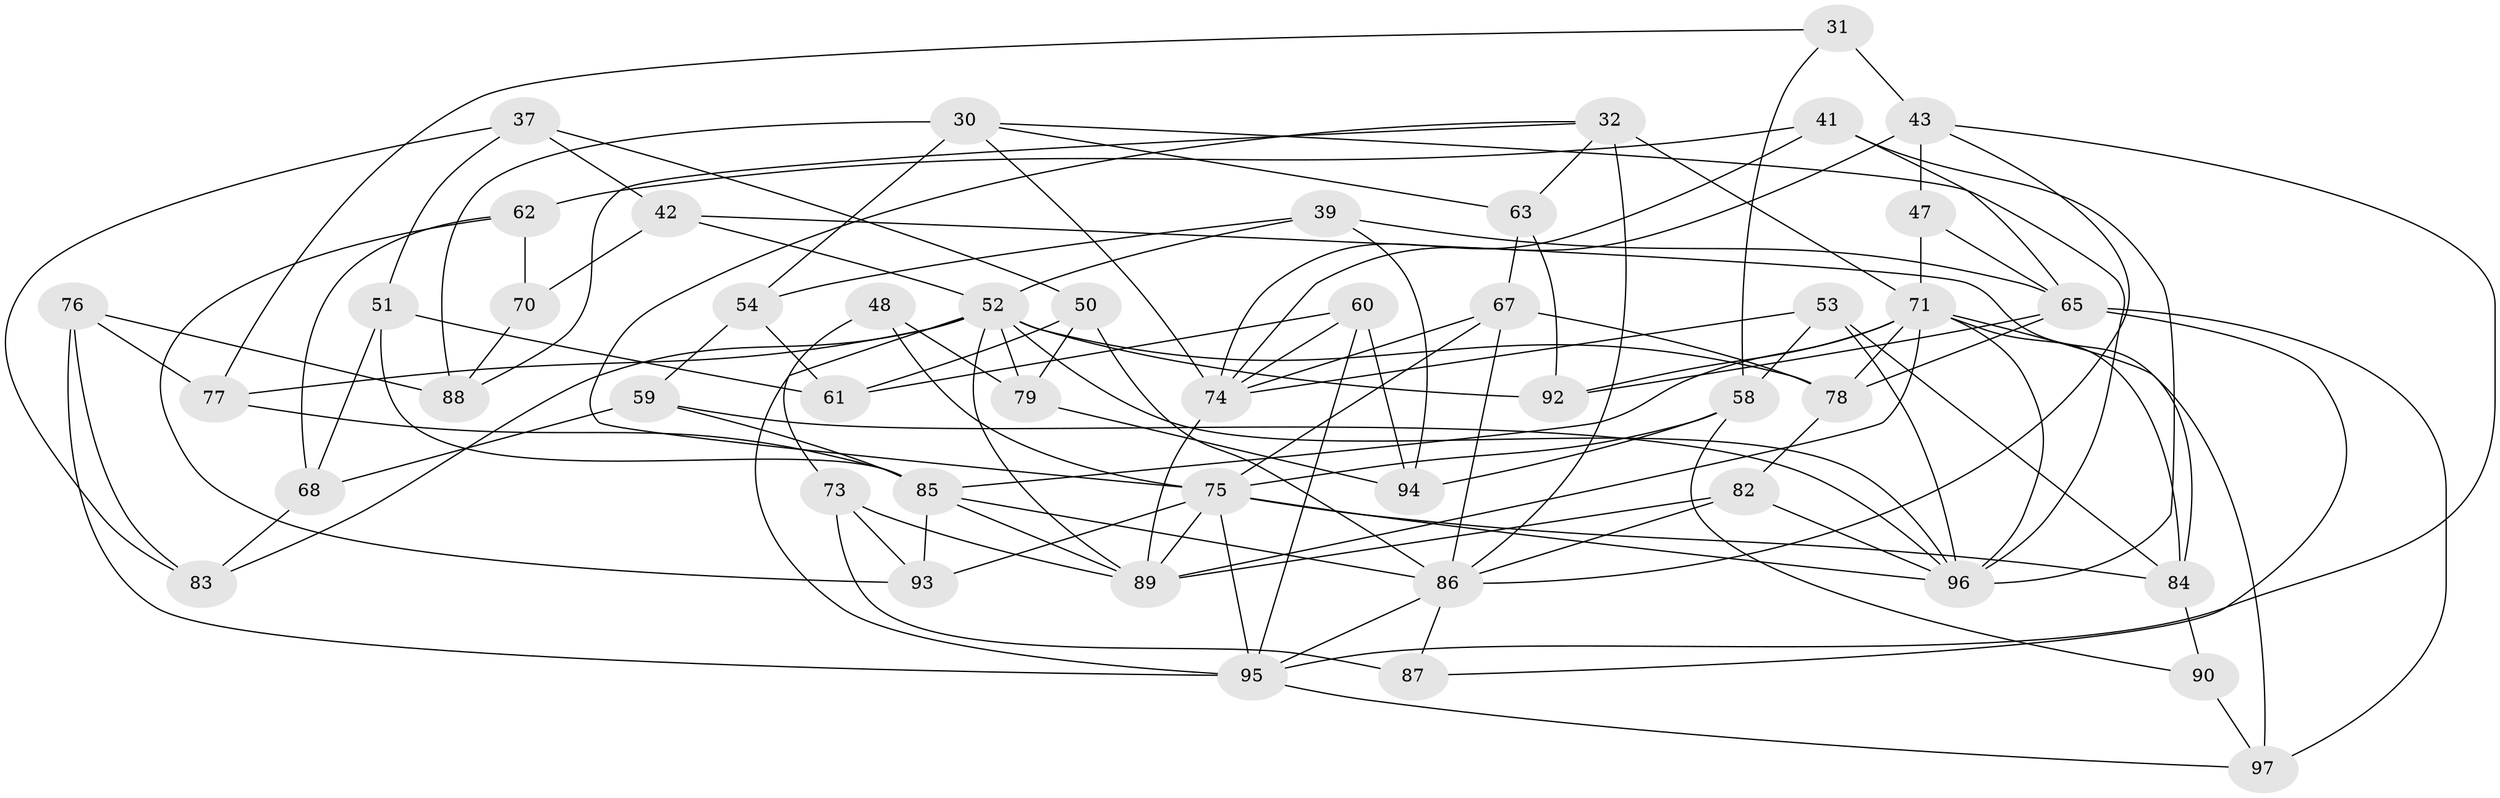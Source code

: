 // original degree distribution, {4: 1.0}
// Generated by graph-tools (version 1.1) at 2025/59/03/09/25 04:59:35]
// undirected, 48 vertices, 116 edges
graph export_dot {
graph [start="1"]
  node [color=gray90,style=filled];
  30 [super="+13"];
  31;
  32 [super="+11"];
  37;
  39;
  41;
  42;
  43 [super="+16"];
  47 [super="+17"];
  48;
  50;
  51;
  52 [super="+26+38"];
  53;
  54;
  58 [super="+46"];
  59;
  60;
  61;
  62;
  63;
  65 [super="+9+33"];
  67 [super="+3+45"];
  68;
  70;
  71 [super="+19+64+69"];
  73 [super="+5"];
  74 [super="+7+66"];
  75 [super="+28+55+29"];
  76;
  77;
  78 [super="+49"];
  79;
  82 [super="+56"];
  83;
  84 [super="+40"];
  85 [super="+36"];
  86 [super="+57"];
  87;
  88 [super="+44"];
  89 [super="+18+80+72"];
  90;
  92;
  93;
  94;
  95 [super="+91"];
  96 [super="+1+25+24"];
  97 [super="+81"];
  30 -- 54;
  30 -- 88 [weight=2];
  30 -- 74;
  30 -- 63;
  30 -- 96;
  31 -- 58;
  31 -- 43 [weight=2];
  31 -- 77;
  32 -- 63;
  32 -- 86 [weight=2];
  32 -- 88;
  32 -- 71 [weight=3];
  32 -- 75;
  37 -- 42;
  37 -- 50;
  37 -- 51;
  37 -- 83;
  39 -- 54;
  39 -- 52;
  39 -- 65;
  39 -- 94;
  41 -- 96;
  41 -- 62;
  41 -- 74;
  41 -- 65;
  42 -- 70;
  42 -- 84;
  42 -- 52;
  43 -- 86;
  43 -- 47;
  43 -- 74;
  43 -- 95;
  47 -- 71 [weight=3];
  47 -- 65 [weight=2];
  48 -- 79;
  48 -- 75;
  48 -- 73 [weight=2];
  50 -- 79;
  50 -- 61;
  50 -- 86;
  51 -- 85;
  51 -- 68;
  51 -- 61;
  52 -- 83;
  52 -- 78 [weight=3];
  52 -- 96 [weight=2];
  52 -- 89 [weight=2];
  52 -- 79;
  52 -- 77;
  52 -- 92;
  52 -- 95;
  53 -- 96;
  53 -- 58;
  53 -- 74;
  53 -- 84;
  54 -- 61;
  54 -- 59;
  58 -- 94;
  58 -- 90;
  58 -- 75 [weight=2];
  59 -- 68;
  59 -- 96;
  59 -- 85;
  60 -- 94;
  60 -- 61;
  60 -- 74;
  60 -- 95;
  62 -- 93;
  62 -- 68;
  62 -- 70;
  63 -- 67;
  63 -- 92;
  65 -- 97;
  65 -- 92;
  65 -- 87;
  65 -- 78;
  67 -- 74 [weight=2];
  67 -- 78 [weight=2];
  67 -- 86;
  67 -- 75 [weight=2];
  68 -- 83;
  70 -- 88 [weight=2];
  71 -- 97 [weight=2];
  71 -- 96 [weight=2];
  71 -- 85;
  71 -- 78 [weight=2];
  71 -- 89 [weight=2];
  71 -- 84 [weight=2];
  71 -- 92;
  73 -- 87 [weight=2];
  73 -- 93;
  73 -- 89;
  74 -- 89;
  75 -- 84;
  75 -- 95 [weight=2];
  75 -- 96;
  75 -- 89;
  75 -- 93;
  76 -- 77;
  76 -- 83;
  76 -- 88;
  76 -- 95;
  77 -- 85;
  78 -- 82 [weight=2];
  79 -- 94;
  82 -- 96;
  82 -- 89 [weight=2];
  82 -- 86;
  84 -- 90;
  85 -- 86 [weight=2];
  85 -- 93;
  85 -- 89;
  86 -- 87;
  86 -- 95;
  90 -- 97 [weight=2];
  95 -- 97;
}

